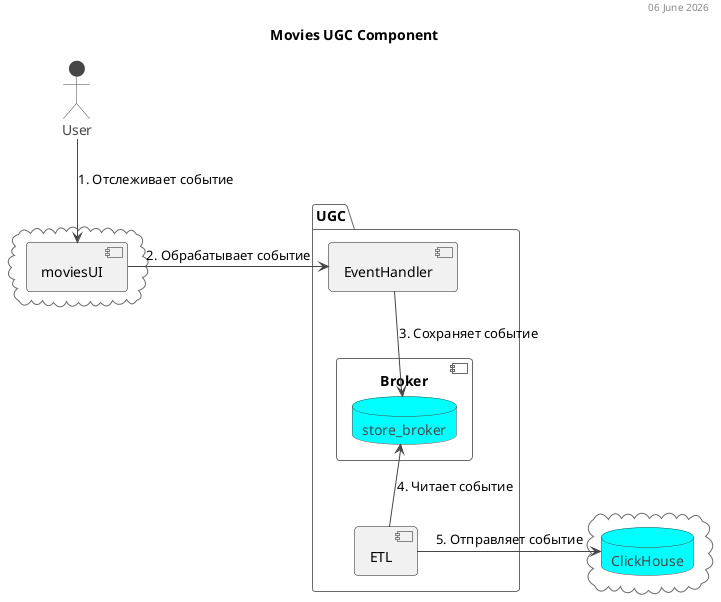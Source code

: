 @startuml
'https://plantuml.com/component-diagram

!theme vibrant
skinparam componentStyle uml2

header %date("dd MMMM YYYY")
title Movies UGC Component


actor User
cloud {
  [moviesUI]
}
package UGC {
  [EventHandler]
  component Broker{
    database store_broker
  }
  [EventHandler] --> store_broker: 3. Сохраняет событие
  store_broker <-- [ETL]: 4. Читает событие
}
cloud {
  database ClickHouse
}

User --> [moviesUI]: 1. Отслеживает событие
[moviesUI] -right-> [EventHandler]: 2. Обрабатывает событие
[ETL] -right-> ClickHouse: 5. Отправляет событие
@enduml